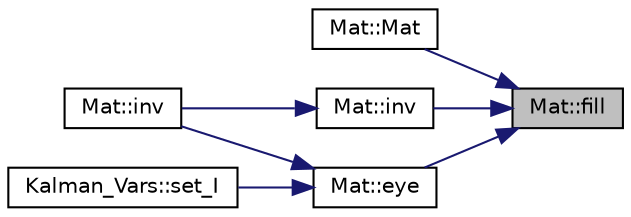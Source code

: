 digraph "Mat::fill"
{
 // INTERACTIVE_SVG=YES
 // LATEX_PDF_SIZE
  edge [fontname="Helvetica",fontsize="10",labelfontname="Helvetica",labelfontsize="10"];
  node [fontname="Helvetica",fontsize="10",shape=record];
  rankdir="RL";
  Node34 [label="Mat::fill",height=0.2,width=0.4,color="black", fillcolor="grey75", style="filled", fontcolor="black",tooltip=" "];
  Node34 -> Node35 [dir="back",color="midnightblue",fontsize="10",style="solid",fontname="Helvetica"];
  Node35 [label="Mat::Mat",height=0.2,width=0.4,color="black", fillcolor="white", style="filled",URL="$class_mat.html#af844a885aedf39d90ad27b2f34333791",tooltip=" "];
  Node34 -> Node36 [dir="back",color="midnightblue",fontsize="10",style="solid",fontname="Helvetica"];
  Node36 [label="Mat::inv",height=0.2,width=0.4,color="black", fillcolor="white", style="filled",URL="$class_mat.html#a8655dfdd2bcf36aeb250f71b746632c3",tooltip=" "];
  Node36 -> Node37 [dir="back",color="midnightblue",fontsize="10",style="solid",fontname="Helvetica"];
  Node37 [label="Mat::inv",height=0.2,width=0.4,color="black", fillcolor="white", style="filled",URL="$class_mat.html#a22ba19e51a04cbf9211b070b696ae399",tooltip=" "];
  Node34 -> Node38 [dir="back",color="midnightblue",fontsize="10",style="solid",fontname="Helvetica"];
  Node38 [label="Mat::eye",height=0.2,width=0.4,color="black", fillcolor="white", style="filled",URL="$class_mat.html#ab02af947644cba411f97e1459485b67d",tooltip=" "];
  Node38 -> Node39 [dir="back",color="midnightblue",fontsize="10",style="solid",fontname="Helvetica"];
  Node39 [label="Kalman_Vars::set_I",height=0.2,width=0.4,color="black", fillcolor="white", style="filled",URL="$struct_kalman___vars.html#a9c818fcb9d72defe273c99a5378319ee",tooltip=" "];
  Node38 -> Node37 [dir="back",color="midnightblue",fontsize="10",style="solid",fontname="Helvetica"];
}
